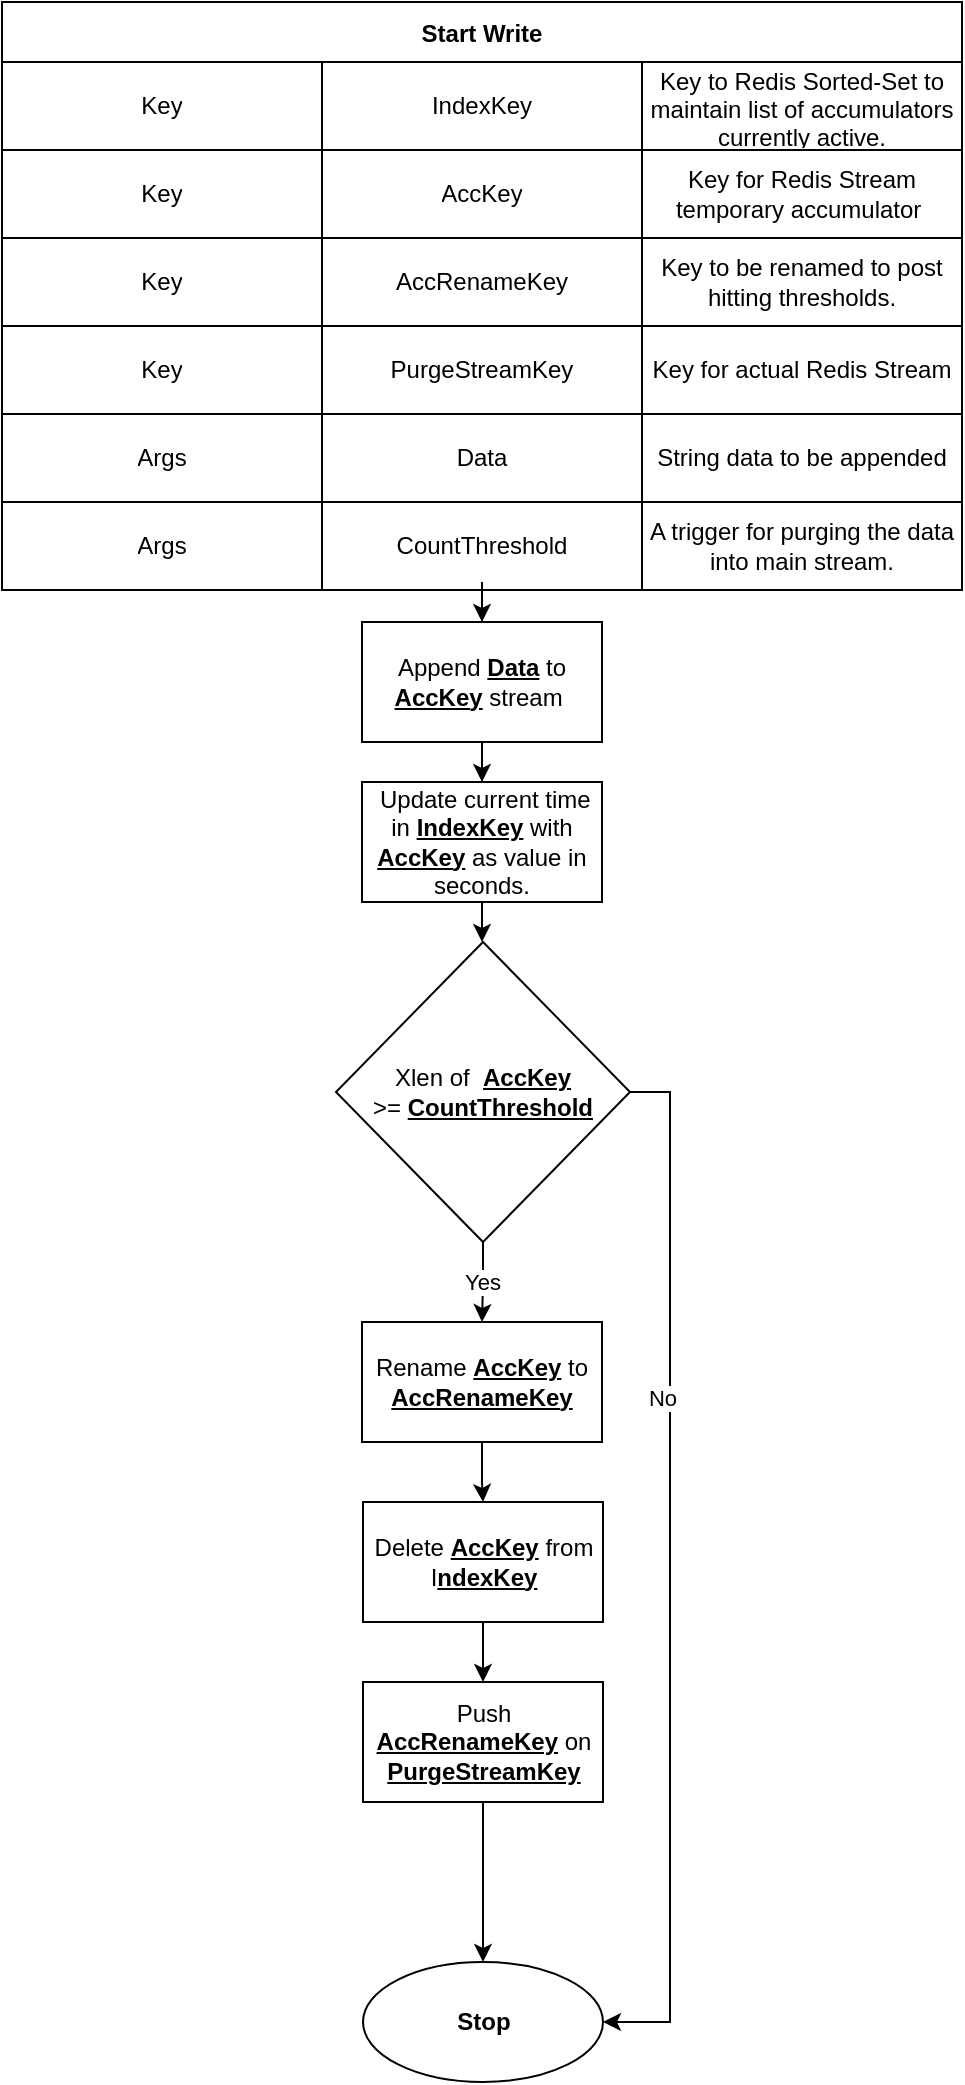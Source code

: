 <mxfile version="17.4.6" type="device"><diagram id="WZhqV7Zo7uJwZ-mAqpeX" name="Page-1"><mxGraphModel dx="1422" dy="754" grid="1" gridSize="10" guides="1" tooltips="1" connect="1" arrows="1" fold="1" page="1" pageScale="1" pageWidth="850" pageHeight="1100" math="0" shadow="0"><root><mxCell id="0"/><mxCell id="1" parent="0"/><mxCell id="8hrVOHLvmH5wwytiIu0a-24" value="" style="edgeStyle=orthogonalEdgeStyle;rounded=0;orthogonalLoop=1;jettySize=auto;html=1;" edge="1" parent="1" source="8hrVOHLvmH5wwytiIu0a-2" target="8hrVOHLvmH5wwytiIu0a-23"><mxGeometry relative="1" as="geometry"/></mxCell><mxCell id="8hrVOHLvmH5wwytiIu0a-2" value="Start Write" style="shape=table;startSize=30;container=1;collapsible=0;childLayout=tableLayout;fontStyle=1;align=center;" vertex="1" parent="1"><mxGeometry x="185" y="20" width="480" height="294" as="geometry"/></mxCell><mxCell id="8hrVOHLvmH5wwytiIu0a-3" value="" style="shape=tableRow;horizontal=0;startSize=0;swimlaneHead=0;swimlaneBody=0;top=0;left=0;bottom=0;right=0;collapsible=0;dropTarget=0;fillColor=none;points=[[0,0.5],[1,0.5]];portConstraint=eastwest;" vertex="1" parent="8hrVOHLvmH5wwytiIu0a-2"><mxGeometry y="30" width="480" height="44" as="geometry"/></mxCell><mxCell id="8hrVOHLvmH5wwytiIu0a-4" value="Key" style="shape=partialRectangle;html=1;whiteSpace=wrap;connectable=0;fillColor=none;top=0;left=0;bottom=0;right=0;overflow=hidden;" vertex="1" parent="8hrVOHLvmH5wwytiIu0a-3"><mxGeometry width="160" height="44" as="geometry"><mxRectangle width="160" height="44" as="alternateBounds"/></mxGeometry></mxCell><mxCell id="8hrVOHLvmH5wwytiIu0a-5" value="IndexKey" style="shape=partialRectangle;html=1;whiteSpace=wrap;connectable=0;fillColor=none;top=0;left=0;bottom=0;right=0;overflow=hidden;" vertex="1" parent="8hrVOHLvmH5wwytiIu0a-3"><mxGeometry x="160" width="160" height="44" as="geometry"><mxRectangle width="160" height="44" as="alternateBounds"/></mxGeometry></mxCell><mxCell id="8hrVOHLvmH5wwytiIu0a-6" value="Key to Redis Sorted-Set to maintain list of accumulators currently active." style="shape=partialRectangle;html=1;whiteSpace=wrap;connectable=0;fillColor=none;top=0;left=0;bottom=0;right=0;overflow=hidden;" vertex="1" parent="8hrVOHLvmH5wwytiIu0a-3"><mxGeometry x="320" width="160" height="44" as="geometry"><mxRectangle width="160" height="44" as="alternateBounds"/></mxGeometry></mxCell><mxCell id="8hrVOHLvmH5wwytiIu0a-7" value="" style="shape=tableRow;horizontal=0;startSize=0;swimlaneHead=0;swimlaneBody=0;top=0;left=0;bottom=0;right=0;collapsible=0;dropTarget=0;fillColor=none;points=[[0,0.5],[1,0.5]];portConstraint=eastwest;" vertex="1" parent="8hrVOHLvmH5wwytiIu0a-2"><mxGeometry y="74" width="480" height="44" as="geometry"/></mxCell><mxCell id="8hrVOHLvmH5wwytiIu0a-8" value="Key" style="shape=partialRectangle;html=1;whiteSpace=wrap;connectable=0;fillColor=none;top=0;left=0;bottom=0;right=0;overflow=hidden;" vertex="1" parent="8hrVOHLvmH5wwytiIu0a-7"><mxGeometry width="160" height="44" as="geometry"><mxRectangle width="160" height="44" as="alternateBounds"/></mxGeometry></mxCell><mxCell id="8hrVOHLvmH5wwytiIu0a-9" value="AccKey" style="shape=partialRectangle;html=1;whiteSpace=wrap;connectable=0;fillColor=none;top=0;left=0;bottom=0;right=0;overflow=hidden;" vertex="1" parent="8hrVOHLvmH5wwytiIu0a-7"><mxGeometry x="160" width="160" height="44" as="geometry"><mxRectangle width="160" height="44" as="alternateBounds"/></mxGeometry></mxCell><mxCell id="8hrVOHLvmH5wwytiIu0a-10" value="Key for Redis Stream temporary accumulator&amp;nbsp;" style="shape=partialRectangle;html=1;whiteSpace=wrap;connectable=0;fillColor=none;top=0;left=0;bottom=0;right=0;overflow=hidden;" vertex="1" parent="8hrVOHLvmH5wwytiIu0a-7"><mxGeometry x="320" width="160" height="44" as="geometry"><mxRectangle width="160" height="44" as="alternateBounds"/></mxGeometry></mxCell><mxCell id="8hrVOHLvmH5wwytiIu0a-11" value="" style="shape=tableRow;horizontal=0;startSize=0;swimlaneHead=0;swimlaneBody=0;top=0;left=0;bottom=0;right=0;collapsible=0;dropTarget=0;fillColor=none;points=[[0,0.5],[1,0.5]];portConstraint=eastwest;" vertex="1" parent="8hrVOHLvmH5wwytiIu0a-2"><mxGeometry y="118" width="480" height="44" as="geometry"/></mxCell><mxCell id="8hrVOHLvmH5wwytiIu0a-12" value="Key" style="shape=partialRectangle;html=1;whiteSpace=wrap;connectable=0;fillColor=none;top=0;left=0;bottom=0;right=0;overflow=hidden;" vertex="1" parent="8hrVOHLvmH5wwytiIu0a-11"><mxGeometry width="160" height="44" as="geometry"><mxRectangle width="160" height="44" as="alternateBounds"/></mxGeometry></mxCell><mxCell id="8hrVOHLvmH5wwytiIu0a-13" value="AccRenameKey" style="shape=partialRectangle;html=1;whiteSpace=wrap;connectable=0;fillColor=none;top=0;left=0;bottom=0;right=0;overflow=hidden;" vertex="1" parent="8hrVOHLvmH5wwytiIu0a-11"><mxGeometry x="160" width="160" height="44" as="geometry"><mxRectangle width="160" height="44" as="alternateBounds"/></mxGeometry></mxCell><mxCell id="8hrVOHLvmH5wwytiIu0a-14" value="Key to be renamed to post hitting thresholds." style="shape=partialRectangle;html=1;whiteSpace=wrap;connectable=0;fillColor=none;top=0;left=0;bottom=0;right=0;overflow=hidden;" vertex="1" parent="8hrVOHLvmH5wwytiIu0a-11"><mxGeometry x="320" width="160" height="44" as="geometry"><mxRectangle width="160" height="44" as="alternateBounds"/></mxGeometry></mxCell><mxCell id="8hrVOHLvmH5wwytiIu0a-15" style="shape=tableRow;horizontal=0;startSize=0;swimlaneHead=0;swimlaneBody=0;top=0;left=0;bottom=0;right=0;collapsible=0;dropTarget=0;fillColor=none;points=[[0,0.5],[1,0.5]];portConstraint=eastwest;" vertex="1" parent="8hrVOHLvmH5wwytiIu0a-2"><mxGeometry y="162" width="480" height="44" as="geometry"/></mxCell><mxCell id="8hrVOHLvmH5wwytiIu0a-16" value="Key" style="shape=partialRectangle;html=1;whiteSpace=wrap;connectable=0;fillColor=none;top=0;left=0;bottom=0;right=0;overflow=hidden;" vertex="1" parent="8hrVOHLvmH5wwytiIu0a-15"><mxGeometry width="160" height="44" as="geometry"><mxRectangle width="160" height="44" as="alternateBounds"/></mxGeometry></mxCell><mxCell id="8hrVOHLvmH5wwytiIu0a-17" value="PurgeStreamKey" style="shape=partialRectangle;html=1;whiteSpace=wrap;connectable=0;fillColor=none;top=0;left=0;bottom=0;right=0;overflow=hidden;" vertex="1" parent="8hrVOHLvmH5wwytiIu0a-15"><mxGeometry x="160" width="160" height="44" as="geometry"><mxRectangle width="160" height="44" as="alternateBounds"/></mxGeometry></mxCell><mxCell id="8hrVOHLvmH5wwytiIu0a-18" value="Key for actual Redis Stream" style="shape=partialRectangle;html=1;whiteSpace=wrap;connectable=0;fillColor=none;top=0;left=0;bottom=0;right=0;overflow=hidden;" vertex="1" parent="8hrVOHLvmH5wwytiIu0a-15"><mxGeometry x="320" width="160" height="44" as="geometry"><mxRectangle width="160" height="44" as="alternateBounds"/></mxGeometry></mxCell><mxCell id="8hrVOHLvmH5wwytiIu0a-19" style="shape=tableRow;horizontal=0;startSize=0;swimlaneHead=0;swimlaneBody=0;top=0;left=0;bottom=0;right=0;collapsible=0;dropTarget=0;fillColor=none;points=[[0,0.5],[1,0.5]];portConstraint=eastwest;" vertex="1" parent="8hrVOHLvmH5wwytiIu0a-2"><mxGeometry y="206" width="480" height="44" as="geometry"/></mxCell><mxCell id="8hrVOHLvmH5wwytiIu0a-20" value="Args" style="shape=partialRectangle;html=1;whiteSpace=wrap;connectable=0;fillColor=none;top=0;left=0;bottom=0;right=0;overflow=hidden;" vertex="1" parent="8hrVOHLvmH5wwytiIu0a-19"><mxGeometry width="160" height="44" as="geometry"><mxRectangle width="160" height="44" as="alternateBounds"/></mxGeometry></mxCell><mxCell id="8hrVOHLvmH5wwytiIu0a-21" value="Data" style="shape=partialRectangle;html=1;whiteSpace=wrap;connectable=0;fillColor=none;top=0;left=0;bottom=0;right=0;overflow=hidden;" vertex="1" parent="8hrVOHLvmH5wwytiIu0a-19"><mxGeometry x="160" width="160" height="44" as="geometry"><mxRectangle width="160" height="44" as="alternateBounds"/></mxGeometry></mxCell><mxCell id="8hrVOHLvmH5wwytiIu0a-22" value="String data to be appended" style="shape=partialRectangle;html=1;whiteSpace=wrap;connectable=0;fillColor=none;top=0;left=0;bottom=0;right=0;overflow=hidden;" vertex="1" parent="8hrVOHLvmH5wwytiIu0a-19"><mxGeometry x="320" width="160" height="44" as="geometry"><mxRectangle width="160" height="44" as="alternateBounds"/></mxGeometry></mxCell><mxCell id="8hrVOHLvmH5wwytiIu0a-31" style="shape=tableRow;horizontal=0;startSize=0;swimlaneHead=0;swimlaneBody=0;top=0;left=0;bottom=0;right=0;collapsible=0;dropTarget=0;fillColor=none;points=[[0,0.5],[1,0.5]];portConstraint=eastwest;" vertex="1" parent="8hrVOHLvmH5wwytiIu0a-2"><mxGeometry y="250" width="480" height="44" as="geometry"/></mxCell><mxCell id="8hrVOHLvmH5wwytiIu0a-32" value="Args" style="shape=partialRectangle;html=1;whiteSpace=wrap;connectable=0;fillColor=none;top=0;left=0;bottom=0;right=0;overflow=hidden;" vertex="1" parent="8hrVOHLvmH5wwytiIu0a-31"><mxGeometry width="160" height="44" as="geometry"><mxRectangle width="160" height="44" as="alternateBounds"/></mxGeometry></mxCell><mxCell id="8hrVOHLvmH5wwytiIu0a-33" value="CountThreshold" style="shape=partialRectangle;html=1;whiteSpace=wrap;connectable=0;fillColor=none;top=0;left=0;bottom=0;right=0;overflow=hidden;" vertex="1" parent="8hrVOHLvmH5wwytiIu0a-31"><mxGeometry x="160" width="160" height="44" as="geometry"><mxRectangle width="160" height="44" as="alternateBounds"/></mxGeometry></mxCell><mxCell id="8hrVOHLvmH5wwytiIu0a-34" value="A trigger for purging the data into main stream." style="shape=partialRectangle;html=1;whiteSpace=wrap;connectable=0;fillColor=none;top=0;left=0;bottom=0;right=0;overflow=hidden;" vertex="1" parent="8hrVOHLvmH5wwytiIu0a-31"><mxGeometry x="320" width="160" height="44" as="geometry"><mxRectangle width="160" height="44" as="alternateBounds"/></mxGeometry></mxCell><mxCell id="8hrVOHLvmH5wwytiIu0a-26" value="" style="edgeStyle=orthogonalEdgeStyle;rounded=0;orthogonalLoop=1;jettySize=auto;html=1;" edge="1" parent="1" source="8hrVOHLvmH5wwytiIu0a-23" target="8hrVOHLvmH5wwytiIu0a-25"><mxGeometry relative="1" as="geometry"/></mxCell><mxCell id="8hrVOHLvmH5wwytiIu0a-23" value="&lt;span style=&quot;font-weight: normal&quot;&gt;Append &lt;/span&gt;&lt;u&gt;Data&lt;/u&gt;&lt;span style=&quot;font-weight: normal&quot;&gt; to &lt;/span&gt;&lt;u&gt;AccKey&lt;/u&gt; &lt;span style=&quot;font-weight: normal&quot;&gt;stream&lt;/span&gt;&amp;nbsp;" style="whiteSpace=wrap;html=1;startSize=30;fontStyle=1;" vertex="1" parent="1"><mxGeometry x="365" y="330" width="120" height="60" as="geometry"/></mxCell><mxCell id="8hrVOHLvmH5wwytiIu0a-30" value="" style="edgeStyle=orthogonalEdgeStyle;rounded=0;orthogonalLoop=1;jettySize=auto;html=1;" edge="1" parent="1" source="8hrVOHLvmH5wwytiIu0a-25" target="8hrVOHLvmH5wwytiIu0a-29"><mxGeometry relative="1" as="geometry"/></mxCell><mxCell id="8hrVOHLvmH5wwytiIu0a-25" value="&lt;span style=&quot;font-weight: normal&quot;&gt;&amp;nbsp;Update current time in &lt;/span&gt;&lt;u&gt;IndexKey&lt;/u&gt;&lt;span style=&quot;font-weight: normal&quot;&gt; with &lt;/span&gt;&lt;u&gt;AccKey&lt;/u&gt;&lt;span style=&quot;font-weight: normal&quot;&gt; as value in seconds.&lt;/span&gt;" style="whiteSpace=wrap;html=1;startSize=30;fontStyle=1;" vertex="1" parent="1"><mxGeometry x="365" y="410" width="120" height="60" as="geometry"/></mxCell><mxCell id="8hrVOHLvmH5wwytiIu0a-36" value="Yes" style="edgeStyle=orthogonalEdgeStyle;rounded=0;orthogonalLoop=1;jettySize=auto;html=1;" edge="1" parent="1" source="8hrVOHLvmH5wwytiIu0a-29" target="8hrVOHLvmH5wwytiIu0a-35"><mxGeometry relative="1" as="geometry"/></mxCell><mxCell id="8hrVOHLvmH5wwytiIu0a-43" style="edgeStyle=orthogonalEdgeStyle;rounded=0;orthogonalLoop=1;jettySize=auto;html=1;exitX=1;exitY=0.5;exitDx=0;exitDy=0;entryX=1;entryY=0.5;entryDx=0;entryDy=0;" edge="1" parent="1" source="8hrVOHLvmH5wwytiIu0a-29" target="8hrVOHLvmH5wwytiIu0a-41"><mxGeometry relative="1" as="geometry"/></mxCell><mxCell id="8hrVOHLvmH5wwytiIu0a-44" value="No" style="edgeLabel;html=1;align=center;verticalAlign=middle;resizable=0;points=[];" vertex="1" connectable="0" parent="8hrVOHLvmH5wwytiIu0a-43"><mxGeometry x="-0.333" y="-4" relative="1" as="geometry"><mxPoint as="offset"/></mxGeometry></mxCell><mxCell id="8hrVOHLvmH5wwytiIu0a-29" value="&lt;span style=&quot;font-weight: normal&quot;&gt;Xlen of&amp;nbsp; &lt;/span&gt;&lt;u&gt;AccKey&lt;/u&gt;&lt;span style=&quot;font-weight: normal&quot;&gt; &amp;gt;=&amp;nbsp;&lt;/span&gt;&lt;u&gt;CountThreshold&lt;/u&gt;" style="rhombus;whiteSpace=wrap;html=1;startSize=30;fontStyle=1;" vertex="1" parent="1"><mxGeometry x="352" y="490" width="147" height="150" as="geometry"/></mxCell><mxCell id="8hrVOHLvmH5wwytiIu0a-38" value="" style="edgeStyle=orthogonalEdgeStyle;rounded=0;orthogonalLoop=1;jettySize=auto;html=1;" edge="1" parent="1" source="8hrVOHLvmH5wwytiIu0a-35" target="8hrVOHLvmH5wwytiIu0a-37"><mxGeometry relative="1" as="geometry"/></mxCell><mxCell id="8hrVOHLvmH5wwytiIu0a-35" value="&lt;span style=&quot;font-weight: normal&quot;&gt;Rename &lt;/span&gt;&lt;u&gt;AccKey&lt;/u&gt;&lt;span style=&quot;font-weight: normal&quot;&gt; to &lt;/span&gt;&lt;u&gt;AccRenameKey&lt;/u&gt;" style="whiteSpace=wrap;html=1;startSize=30;fontStyle=1;" vertex="1" parent="1"><mxGeometry x="365" y="680" width="120" height="60" as="geometry"/></mxCell><mxCell id="8hrVOHLvmH5wwytiIu0a-40" value="" style="edgeStyle=orthogonalEdgeStyle;rounded=0;orthogonalLoop=1;jettySize=auto;html=1;" edge="1" parent="1" source="8hrVOHLvmH5wwytiIu0a-37" target="8hrVOHLvmH5wwytiIu0a-39"><mxGeometry relative="1" as="geometry"/></mxCell><mxCell id="8hrVOHLvmH5wwytiIu0a-37" value="&lt;span style=&quot;font-weight: normal&quot;&gt;Delete &lt;/span&gt;&lt;u&gt;AccKey&lt;/u&gt;&lt;span style=&quot;font-weight: normal&quot;&gt; from I&lt;/span&gt;&lt;u&gt;ndexKey&lt;/u&gt;" style="whiteSpace=wrap;html=1;startSize=30;fontStyle=1;" vertex="1" parent="1"><mxGeometry x="365.5" y="770" width="120" height="60" as="geometry"/></mxCell><mxCell id="8hrVOHLvmH5wwytiIu0a-42" value="" style="edgeStyle=orthogonalEdgeStyle;rounded=0;orthogonalLoop=1;jettySize=auto;html=1;" edge="1" parent="1" source="8hrVOHLvmH5wwytiIu0a-39" target="8hrVOHLvmH5wwytiIu0a-41"><mxGeometry relative="1" as="geometry"/></mxCell><mxCell id="8hrVOHLvmH5wwytiIu0a-39" value="&lt;span style=&quot;font-weight: normal&quot;&gt;Push &lt;/span&gt;&lt;u&gt;AccRenameKey&lt;/u&gt;&lt;span style=&quot;font-weight: normal&quot;&gt; on &lt;/span&gt;&lt;u&gt;PurgeStreamKey&lt;/u&gt;" style="whiteSpace=wrap;html=1;startSize=30;fontStyle=1;" vertex="1" parent="1"><mxGeometry x="365.5" y="860" width="120" height="60" as="geometry"/></mxCell><mxCell id="8hrVOHLvmH5wwytiIu0a-41" value="Stop" style="ellipse;whiteSpace=wrap;html=1;startSize=30;fontStyle=1;" vertex="1" parent="1"><mxGeometry x="365.5" y="1000" width="120" height="60" as="geometry"/></mxCell></root></mxGraphModel></diagram></mxfile>